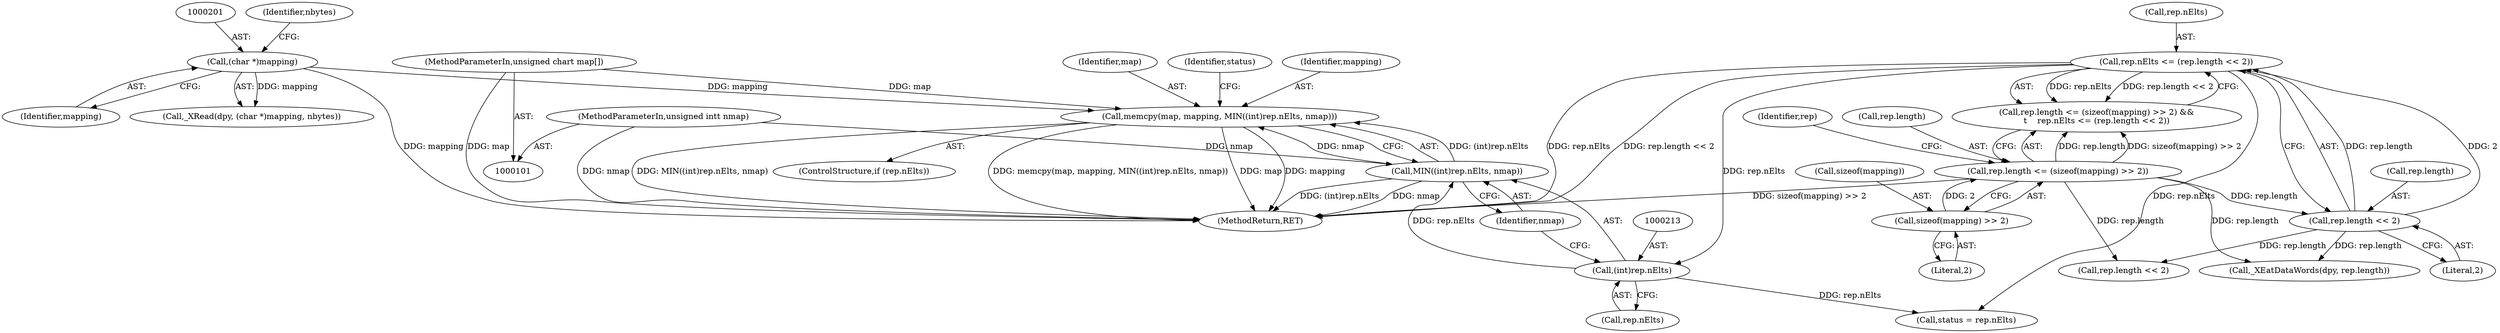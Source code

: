 digraph "0_libXi_19a9cd607de73947fcfb104682f203ffe4e1f4e5@API" {
"1000208" [label="(Call,memcpy(map, mapping, MIN((int)rep.nElts, nmap)))"];
"1000104" [label="(MethodParameterIn,unsigned char\t map[])"];
"1000200" [label="(Call,(char *)mapping)"];
"1000211" [label="(Call,MIN((int)rep.nElts, nmap))"];
"1000212" [label="(Call,(int)rep.nElts)"];
"1000180" [label="(Call,rep.nElts <= (rep.length << 2))"];
"1000184" [label="(Call,rep.length << 2)"];
"1000172" [label="(Call,rep.length <= (sizeof(mapping) >> 2))"];
"1000176" [label="(Call,sizeof(mapping) >> 2)"];
"1000105" [label="(MethodParameterIn,unsigned int\t nmap)"];
"1000204" [label="(ControlStructure,if (rep.nElts))"];
"1000214" [label="(Call,rep.nElts)"];
"1000171" [label="(Call,rep.length <= (sizeof(mapping) >> 2) &&\n\t    rep.nElts <= (rep.length << 2))"];
"1000176" [label="(Call,sizeof(mapping) >> 2)"];
"1000211" [label="(Call,MIN((int)rep.nElts, nmap))"];
"1000193" [label="(Call,rep.length << 2)"];
"1000202" [label="(Identifier,mapping)"];
"1000219" [label="(Identifier,status)"];
"1000198" [label="(Call,_XRead(dpy, (char *)mapping, nbytes))"];
"1000184" [label="(Call,rep.length << 2)"];
"1000208" [label="(Call,memcpy(map, mapping, MIN((int)rep.nElts, nmap)))"];
"1000180" [label="(Call,rep.nElts <= (rep.length << 2))"];
"1000177" [label="(Call,sizeof(mapping))"];
"1000210" [label="(Identifier,mapping)"];
"1000212" [label="(Call,(int)rep.nElts)"];
"1000218" [label="(Call,status = rep.nElts)"];
"1000105" [label="(MethodParameterIn,unsigned int\t nmap)"];
"1000182" [label="(Identifier,rep)"];
"1000242" [label="(MethodReturn,RET)"];
"1000104" [label="(MethodParameterIn,unsigned char\t map[])"];
"1000188" [label="(Literal,2)"];
"1000200" [label="(Call,(char *)mapping)"];
"1000173" [label="(Call,rep.length)"];
"1000179" [label="(Literal,2)"];
"1000209" [label="(Identifier,map)"];
"1000225" [label="(Call,_XEatDataWords(dpy, rep.length))"];
"1000172" [label="(Call,rep.length <= (sizeof(mapping) >> 2))"];
"1000203" [label="(Identifier,nbytes)"];
"1000181" [label="(Call,rep.nElts)"];
"1000217" [label="(Identifier,nmap)"];
"1000185" [label="(Call,rep.length)"];
"1000208" -> "1000204"  [label="AST: "];
"1000208" -> "1000211"  [label="CFG: "];
"1000209" -> "1000208"  [label="AST: "];
"1000210" -> "1000208"  [label="AST: "];
"1000211" -> "1000208"  [label="AST: "];
"1000219" -> "1000208"  [label="CFG: "];
"1000208" -> "1000242"  [label="DDG: map"];
"1000208" -> "1000242"  [label="DDG: mapping"];
"1000208" -> "1000242"  [label="DDG: memcpy(map, mapping, MIN((int)rep.nElts, nmap))"];
"1000208" -> "1000242"  [label="DDG: MIN((int)rep.nElts, nmap)"];
"1000104" -> "1000208"  [label="DDG: map"];
"1000200" -> "1000208"  [label="DDG: mapping"];
"1000211" -> "1000208"  [label="DDG: (int)rep.nElts"];
"1000211" -> "1000208"  [label="DDG: nmap"];
"1000104" -> "1000101"  [label="AST: "];
"1000104" -> "1000242"  [label="DDG: map"];
"1000200" -> "1000198"  [label="AST: "];
"1000200" -> "1000202"  [label="CFG: "];
"1000201" -> "1000200"  [label="AST: "];
"1000202" -> "1000200"  [label="AST: "];
"1000203" -> "1000200"  [label="CFG: "];
"1000200" -> "1000242"  [label="DDG: mapping"];
"1000200" -> "1000198"  [label="DDG: mapping"];
"1000211" -> "1000217"  [label="CFG: "];
"1000212" -> "1000211"  [label="AST: "];
"1000217" -> "1000211"  [label="AST: "];
"1000211" -> "1000242"  [label="DDG: (int)rep.nElts"];
"1000211" -> "1000242"  [label="DDG: nmap"];
"1000212" -> "1000211"  [label="DDG: rep.nElts"];
"1000105" -> "1000211"  [label="DDG: nmap"];
"1000212" -> "1000214"  [label="CFG: "];
"1000213" -> "1000212"  [label="AST: "];
"1000214" -> "1000212"  [label="AST: "];
"1000217" -> "1000212"  [label="CFG: "];
"1000180" -> "1000212"  [label="DDG: rep.nElts"];
"1000212" -> "1000218"  [label="DDG: rep.nElts"];
"1000180" -> "1000171"  [label="AST: "];
"1000180" -> "1000184"  [label="CFG: "];
"1000181" -> "1000180"  [label="AST: "];
"1000184" -> "1000180"  [label="AST: "];
"1000171" -> "1000180"  [label="CFG: "];
"1000180" -> "1000242"  [label="DDG: rep.nElts"];
"1000180" -> "1000242"  [label="DDG: rep.length << 2"];
"1000180" -> "1000171"  [label="DDG: rep.nElts"];
"1000180" -> "1000171"  [label="DDG: rep.length << 2"];
"1000184" -> "1000180"  [label="DDG: rep.length"];
"1000184" -> "1000180"  [label="DDG: 2"];
"1000180" -> "1000218"  [label="DDG: rep.nElts"];
"1000184" -> "1000188"  [label="CFG: "];
"1000185" -> "1000184"  [label="AST: "];
"1000188" -> "1000184"  [label="AST: "];
"1000172" -> "1000184"  [label="DDG: rep.length"];
"1000184" -> "1000193"  [label="DDG: rep.length"];
"1000184" -> "1000225"  [label="DDG: rep.length"];
"1000172" -> "1000171"  [label="AST: "];
"1000172" -> "1000176"  [label="CFG: "];
"1000173" -> "1000172"  [label="AST: "];
"1000176" -> "1000172"  [label="AST: "];
"1000182" -> "1000172"  [label="CFG: "];
"1000171" -> "1000172"  [label="CFG: "];
"1000172" -> "1000242"  [label="DDG: sizeof(mapping) >> 2"];
"1000172" -> "1000171"  [label="DDG: rep.length"];
"1000172" -> "1000171"  [label="DDG: sizeof(mapping) >> 2"];
"1000176" -> "1000172"  [label="DDG: 2"];
"1000172" -> "1000193"  [label="DDG: rep.length"];
"1000172" -> "1000225"  [label="DDG: rep.length"];
"1000176" -> "1000179"  [label="CFG: "];
"1000177" -> "1000176"  [label="AST: "];
"1000179" -> "1000176"  [label="AST: "];
"1000105" -> "1000101"  [label="AST: "];
"1000105" -> "1000242"  [label="DDG: nmap"];
}
